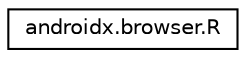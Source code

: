digraph "Graphical Class Hierarchy"
{
 // LATEX_PDF_SIZE
  edge [fontname="Helvetica",fontsize="10",labelfontname="Helvetica",labelfontsize="10"];
  node [fontname="Helvetica",fontsize="10",shape=record];
  rankdir="LR";
  Node0 [label="androidx.browser.R",height=0.2,width=0.4,color="black", fillcolor="white", style="filled",URL="$classandroidx_1_1browser_1_1_r.html",tooltip=" "];
}
